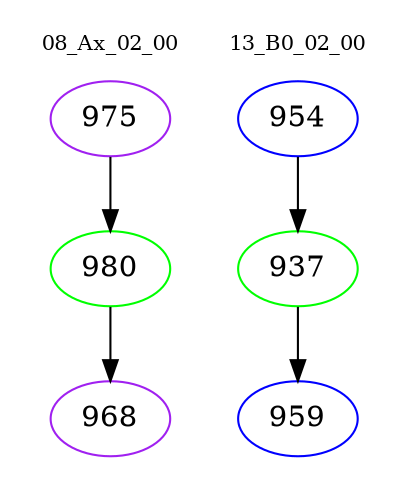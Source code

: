 digraph{
subgraph cluster_0 {
color = white
label = "08_Ax_02_00";
fontsize=10;
T0_975 [label="975", color="purple"]
T0_975 -> T0_980 [color="black"]
T0_980 [label="980", color="green"]
T0_980 -> T0_968 [color="black"]
T0_968 [label="968", color="purple"]
}
subgraph cluster_1 {
color = white
label = "13_B0_02_00";
fontsize=10;
T1_954 [label="954", color="blue"]
T1_954 -> T1_937 [color="black"]
T1_937 [label="937", color="green"]
T1_937 -> T1_959 [color="black"]
T1_959 [label="959", color="blue"]
}
}
